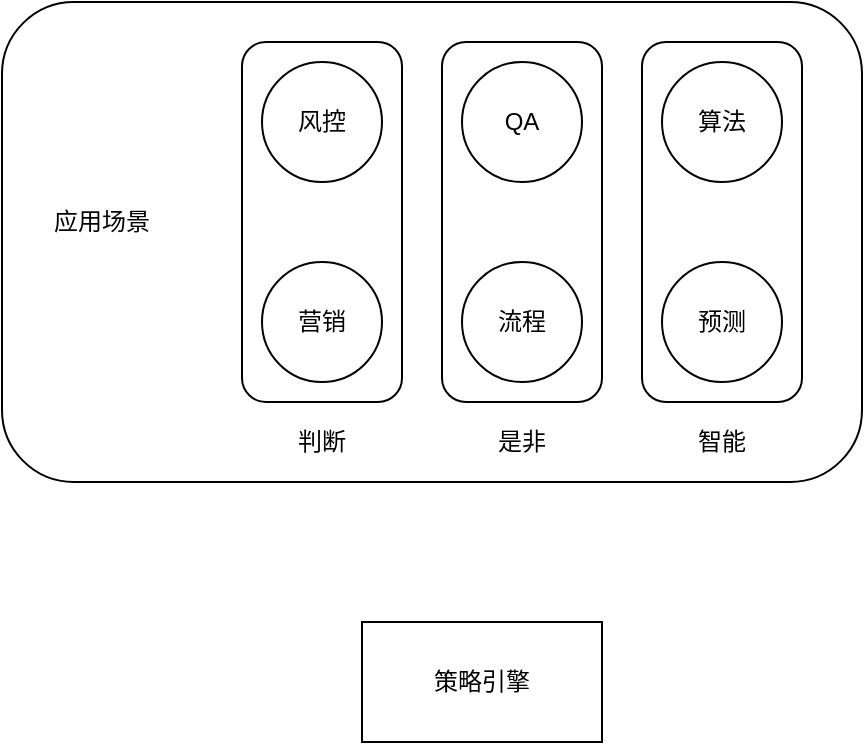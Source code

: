 <mxfile version="14.2.7" type="github">
  <diagram id="-lPR5WWJP3ZVncU-H-TW" name="Page-1">
    <mxGraphModel dx="1413" dy="1634" grid="1" gridSize="10" guides="1" tooltips="1" connect="1" arrows="1" fold="1" page="1" pageScale="1" pageWidth="827" pageHeight="1169" math="0" shadow="0">
      <root>
        <mxCell id="0" />
        <mxCell id="1" parent="0" />
        <mxCell id="xVgEXblmp4p8JwG9iHcT-21" value="" style="rounded=1;whiteSpace=wrap;html=1;" vertex="1" parent="1">
          <mxGeometry x="-60" y="50" width="430" height="240" as="geometry" />
        </mxCell>
        <mxCell id="xVgEXblmp4p8JwG9iHcT-19" value="" style="rounded=1;whiteSpace=wrap;html=1;" vertex="1" parent="1">
          <mxGeometry x="60" y="70" width="80" height="180" as="geometry" />
        </mxCell>
        <mxCell id="xVgEXblmp4p8JwG9iHcT-17" value="" style="rounded=1;whiteSpace=wrap;html=1;" vertex="1" parent="1">
          <mxGeometry x="160" y="70" width="80" height="180" as="geometry" />
        </mxCell>
        <mxCell id="xVgEXblmp4p8JwG9iHcT-15" value="" style="rounded=1;whiteSpace=wrap;html=1;" vertex="1" parent="1">
          <mxGeometry x="260" y="70" width="80" height="180" as="geometry" />
        </mxCell>
        <mxCell id="xVgEXblmp4p8JwG9iHcT-1" value="策略引擎" style="rounded=0;whiteSpace=wrap;html=1;" vertex="1" parent="1">
          <mxGeometry x="120" y="360" width="120" height="60" as="geometry" />
        </mxCell>
        <mxCell id="xVgEXblmp4p8JwG9iHcT-9" value="营销" style="ellipse;whiteSpace=wrap;html=1;aspect=fixed;" vertex="1" parent="1">
          <mxGeometry x="70" y="180" width="60" height="60" as="geometry" />
        </mxCell>
        <mxCell id="xVgEXblmp4p8JwG9iHcT-10" value="风控" style="ellipse;whiteSpace=wrap;html=1;aspect=fixed;" vertex="1" parent="1">
          <mxGeometry x="70" y="80" width="60" height="60" as="geometry" />
        </mxCell>
        <mxCell id="xVgEXblmp4p8JwG9iHcT-11" value="QA" style="ellipse;whiteSpace=wrap;html=1;aspect=fixed;" vertex="1" parent="1">
          <mxGeometry x="170" y="80" width="60" height="60" as="geometry" />
        </mxCell>
        <mxCell id="xVgEXblmp4p8JwG9iHcT-12" value="流程" style="ellipse;whiteSpace=wrap;html=1;aspect=fixed;" vertex="1" parent="1">
          <mxGeometry x="170" y="180" width="60" height="60" as="geometry" />
        </mxCell>
        <mxCell id="xVgEXblmp4p8JwG9iHcT-13" value="算法" style="ellipse;whiteSpace=wrap;html=1;aspect=fixed;" vertex="1" parent="1">
          <mxGeometry x="270" y="80" width="60" height="60" as="geometry" />
        </mxCell>
        <mxCell id="xVgEXblmp4p8JwG9iHcT-14" value="预测" style="ellipse;whiteSpace=wrap;html=1;aspect=fixed;" vertex="1" parent="1">
          <mxGeometry x="270" y="180" width="60" height="60" as="geometry" />
        </mxCell>
        <mxCell id="xVgEXblmp4p8JwG9iHcT-16" value="智能" style="text;html=1;strokeColor=none;fillColor=none;align=center;verticalAlign=middle;whiteSpace=wrap;rounded=0;" vertex="1" parent="1">
          <mxGeometry x="280" y="260" width="40" height="20" as="geometry" />
        </mxCell>
        <mxCell id="xVgEXblmp4p8JwG9iHcT-18" value="是非" style="text;html=1;strokeColor=none;fillColor=none;align=center;verticalAlign=middle;whiteSpace=wrap;rounded=0;" vertex="1" parent="1">
          <mxGeometry x="180" y="260" width="40" height="20" as="geometry" />
        </mxCell>
        <mxCell id="xVgEXblmp4p8JwG9iHcT-20" value="判断" style="text;html=1;strokeColor=none;fillColor=none;align=center;verticalAlign=middle;whiteSpace=wrap;rounded=0;" vertex="1" parent="1">
          <mxGeometry x="80" y="260" width="40" height="20" as="geometry" />
        </mxCell>
        <mxCell id="xVgEXblmp4p8JwG9iHcT-22" value="应用场景" style="text;html=1;strokeColor=none;fillColor=none;align=center;verticalAlign=middle;whiteSpace=wrap;rounded=0;" vertex="1" parent="1">
          <mxGeometry x="-40" y="150" width="60" height="20" as="geometry" />
        </mxCell>
      </root>
    </mxGraphModel>
  </diagram>
</mxfile>
